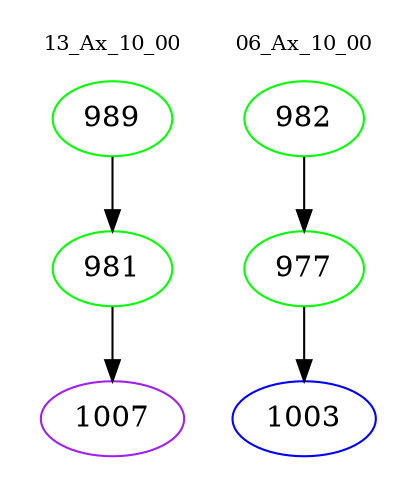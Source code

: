 digraph{
subgraph cluster_0 {
color = white
label = "13_Ax_10_00";
fontsize=10;
T0_989 [label="989", color="green"]
T0_989 -> T0_981 [color="black"]
T0_981 [label="981", color="green"]
T0_981 -> T0_1007 [color="black"]
T0_1007 [label="1007", color="purple"]
}
subgraph cluster_1 {
color = white
label = "06_Ax_10_00";
fontsize=10;
T1_982 [label="982", color="green"]
T1_982 -> T1_977 [color="black"]
T1_977 [label="977", color="green"]
T1_977 -> T1_1003 [color="black"]
T1_1003 [label="1003", color="blue"]
}
}
